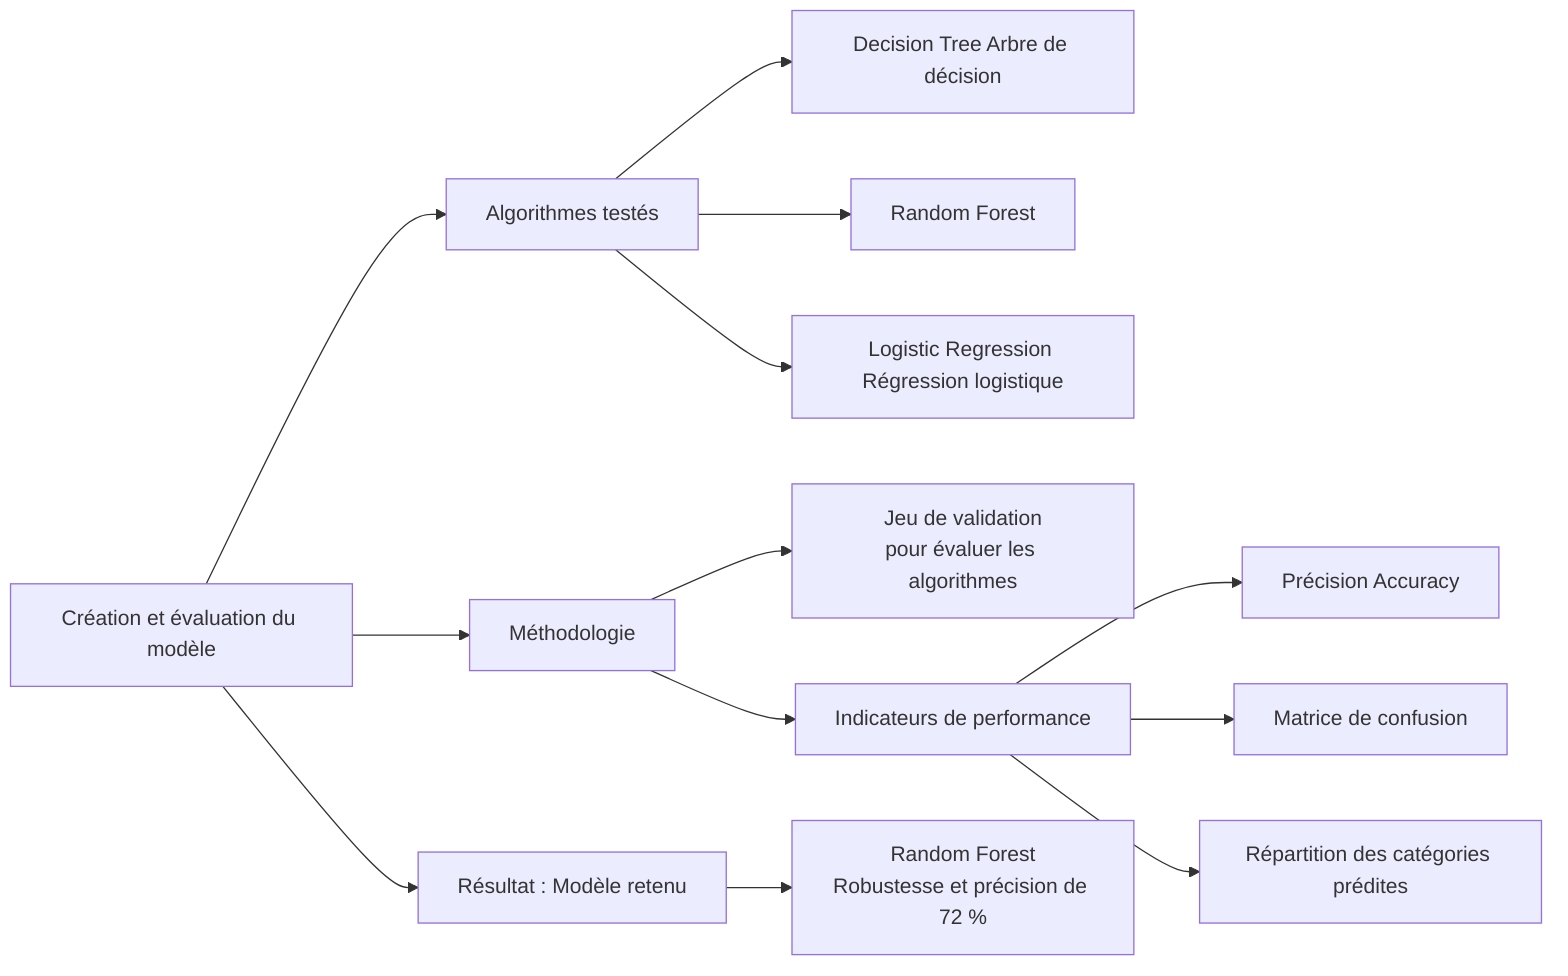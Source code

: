 graph LR
    A[Création et évaluation du modèle]

    %% Algorithmes testés
    A --> B[Algorithmes testés]
    B --> C[Decision Tree Arbre de décision<br>]
    B --> D[Random Forest]
    B --> E[Logistic Regression Régression logistique]

    %% Méthodologie
    A --> F[Méthodologie]
    F --> G[Jeu de validation<br>pour évaluer les algorithmes]
    F --> H[Indicateurs de performance]
    H --> I[Précision Accuracy]
    H --> J[Matrice de confusion]
    H --> K[Répartition des catégories prédites]

    %% Résultat principal
    A --> L[Résultat : Modèle retenu]
    L --> M[Random Forest<br>Robustesse et précision de 72 %]